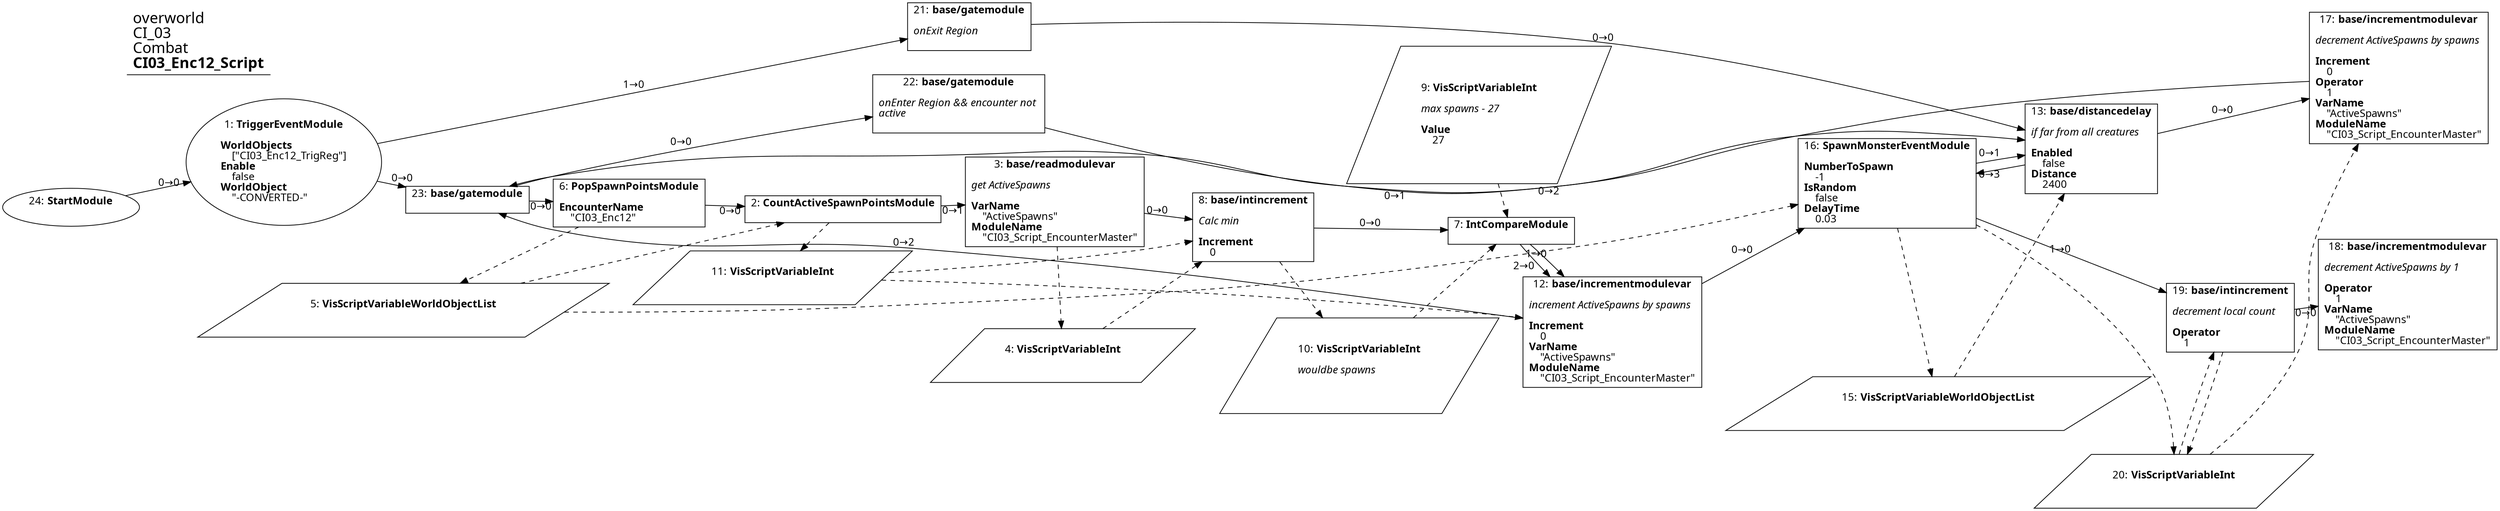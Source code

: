 digraph {
    layout = fdp;
    overlap = prism;
    sep = "+16";
    splines = spline;

    node [ shape = box ];

    graph [ fontname = "Segoe UI" ];
    node [ fontname = "Segoe UI" ];
    edge [ fontname = "Segoe UI" ];

    1 [ label = <1: <b>TriggerEventModule</b><br/><br/><b>WorldObjects</b><br align="left"/>    [&quot;CI03_Enc12_TrigReg&quot;]<br align="left"/><b>Enable</b><br align="left"/>    false<br align="left"/><b>WorldObject</b><br align="left"/>    &quot;-CONVERTED-&quot;<br align="left"/>> ];
    1 [ shape = oval ]
    1 [ pos = "0.18800001,-0.395!" ];
    1 -> 23 [ label = "0→0" ];
    1 -> 21 [ label = "1→0" ];

    2 [ label = <2: <b>CountActiveSpawnPointsModule</b><br/><br/>> ];
    2 [ pos = "0.864,-0.44200003!" ];
    2 -> 3 [ label = "0→1" ];
    5 -> 2 [ style = dashed ];
    2 -> 11 [ style = dashed ];

    3 [ label = <3: <b>base/readmodulevar</b><br/><br/><i>get ActiveSpawns<br align="left"/></i><br align="left"/><b>VarName</b><br align="left"/>    &quot;ActiveSpawns&quot;<br align="left"/><b>ModuleName</b><br align="left"/>    &quot;CI03_Script_EncounterMaster&quot;<br align="left"/>> ];
    3 [ pos = "1.1370001,-0.44200003!" ];
    3 -> 8 [ label = "0→0" ];
    3 -> 4 [ style = dashed ];

    4 [ label = <4: <b>VisScriptVariableInt</b><br/><br/>> ];
    4 [ shape = parallelogram ]
    4 [ pos = "1.138,-0.572!" ];

    5 [ label = <5: <b>VisScriptVariableWorldObjectList</b><br/><br/>> ];
    5 [ shape = parallelogram ]
    5 [ pos = "0.63500005,-0.57100004!" ];

    6 [ label = <6: <b>PopSpawnPointsModule</b><br/><br/><b>EncounterName</b><br align="left"/>    &quot;CI03_Enc12&quot;<br align="left"/>> ];
    6 [ pos = "0.634,-0.44200003!" ];
    6 -> 2 [ label = "0→0" ];
    6 -> 5 [ style = dashed ];

    7 [ label = <7: <b>IntCompareModule</b><br/><br/>> ];
    7 [ pos = "1.5910001,-0.441!" ];
    7 -> 12 [ label = "1→0" ];
    7 -> 12 [ label = "2→0" ];
    9 -> 7 [ style = dashed ];
    10 -> 7 [ style = dashed ];

    8 [ label = <8: <b>base/intincrement</b><br/><br/><i>Calc min<br align="left"/></i><br align="left"/><b>Increment</b><br align="left"/>    0<br align="left"/>> ];
    8 [ pos = "1.383,-0.44000003!" ];
    8 -> 7 [ label = "0→0" ];
    8 -> 10 [ style = dashed ];
    11 -> 8 [ style = dashed ];
    4 -> 8 [ style = dashed ];

    9 [ label = <9: <b>VisScriptVariableInt</b><br/><br/><i>max spawns - 27<br align="left"/></i><br align="left"/><b>Value</b><br align="left"/>    27<br align="left"/>> ];
    9 [ shape = parallelogram ]
    9 [ pos = "1.585,-0.38300002!" ];

    10 [ label = <10: <b>VisScriptVariableInt</b><br/><br/><i>wouldbe spawns<br align="left"/></i><br align="left"/>> ];
    10 [ shape = parallelogram ]
    10 [ pos = "1.3850001,-0.586!" ];

    11 [ label = <11: <b>VisScriptVariableInt</b><br/><br/>> ];
    11 [ shape = parallelogram ]
    11 [ pos = "0.87500006,-0.545!" ];

    12 [ label = <12: <b>base/incrementmodulevar</b><br/><br/><i>increment ActiveSpawns by spawns<br align="left"/></i><br align="left"/><b>Increment</b><br align="left"/>    0<br align="left"/><b>VarName</b><br align="left"/>    &quot;ActiveSpawns&quot;<br align="left"/><b>ModuleName</b><br align="left"/>    &quot;CI03_Script_EncounterMaster&quot;<br align="left"/>> ];
    12 [ pos = "1.7700001,-0.63100004!" ];
    12 -> 16 [ label = "0→0" ];
    12 -> 23 [ label = "0→2" ];
    11 -> 12 [ style = dashed ];

    13 [ label = <13: <b>base/distancedelay</b><br/><br/><i>if far from all creatures<br align="left"/></i><br align="left"/><b>Enabled</b><br align="left"/>    false<br align="left"/><b>Distance</b><br align="left"/>    2400<br align="left"/>> ];
    13 [ pos = "2.311,-0.416!" ];
    13 -> 16 [ label = "0→3" ];
    13 -> 17 [ label = "0→0" ];
    15 -> 13 [ style = dashed ];

    15 [ label = <15: <b>VisScriptVariableWorldObjectList</b><br/><br/>> ];
    15 [ shape = parallelogram ]
    15 [ pos = "2.0340002,-0.72!" ];

    16 [ label = <16: <b>SpawnMonsterEventModule</b><br/><br/><b>NumberToSpawn</b><br align="left"/>    -1<br align="left"/><b>IsRandom</b><br align="left"/>    false<br align="left"/><b>DelayTime</b><br align="left"/>    0.03<br align="left"/>> ];
    16 [ pos = "2.032,-0.439!" ];
    16 -> 13 [ label = "0→1" ];
    16 -> 19 [ label = "1→0" ];
    16 -> 15 [ style = dashed ];
    16 -> 20 [ style = dashed ];
    5 -> 16 [ style = dashed ];

    17 [ label = <17: <b>base/incrementmodulevar</b><br/><br/><i>decrement ActiveSpawns by spawns<br align="left"/></i><br align="left"/><b>Increment</b><br align="left"/>    0<br align="left"/><b>Operator</b><br align="left"/>    1<br align="left"/><b>VarName</b><br align="left"/>    &quot;ActiveSpawns&quot;<br align="left"/><b>ModuleName</b><br align="left"/>    &quot;CI03_Script_EncounterMaster&quot;<br align="left"/>> ];
    17 [ pos = "2.7310002,-0.25800002!" ];
    17 -> 23 [ label = "0→1" ];
    20 -> 17 [ style = dashed ];

    18 [ label = <18: <b>base/incrementmodulevar</b><br/><br/><i>decrement ActiveSpawns by 1<br align="left"/></i><br align="left"/><b>Operator</b><br align="left"/>    1<br align="left"/><b>VarName</b><br align="left"/>    &quot;ActiveSpawns&quot;<br align="left"/><b>ModuleName</b><br align="left"/>    &quot;CI03_Script_EncounterMaster&quot;<br align="left"/>> ];
    18 [ pos = "2.539,-0.665!" ];

    19 [ label = <19: <b>base/intincrement</b><br/><br/><i>decrement local count<br align="left"/></i><br align="left"/><b>Operator</b><br align="left"/>    1<br align="left"/>> ];
    19 [ pos = "2.321,-0.666!" ];
    19 -> 18 [ label = "0→0" ];
    20 -> 19 [ style = dashed ];
    19 -> 20 [ style = dashed ];

    20 [ label = <20: <b>VisScriptVariableInt</b><br/><br/>> ];
    20 [ shape = parallelogram ]
    20 [ pos = "2.2440002,-0.814!" ];

    21 [ label = <21: <b>base/gatemodule</b><br/><br/><i>onExit Region<br align="left"/></i><br align="left"/>> ];
    21 [ pos = "0.66,-0.010000001!" ];
    21 -> 13 [ label = "0→0" ];

    22 [ label = <22: <b>base/gatemodule</b><br/><br/><i>onEnter Region &amp;&amp; encounter not <br align="left"/>active<br align="left"/></i><br align="left"/>> ];
    22 [ pos = "0.657,-0.171!" ];
    22 -> 13 [ label = "0→2" ];

    23 [ label = <23: <b>base/gatemodule</b><br/><br/>> ];
    23 [ pos = "0.43300003,-0.418!" ];
    23 -> 22 [ label = "0→0" ];
    23 -> 6 [ label = "0→0" ];

    24 [ label = <24: <b>StartModule</b><br/><br/>> ];
    24 [ shape = oval ]
    24 [ pos = "0.010000001,-0.44500002!" ];
    24 -> 1 [ label = "0→0" ];

    title [ pos = "0.009000001,-0.009000001!" ];
    title [ shape = underline ];
    title [ label = <<font point-size="20">overworld<br align="left"/>CI_03<br align="left"/>Combat<br align="left"/><b>CI03_Enc12_Script</b><br align="left"/></font>> ];
}
